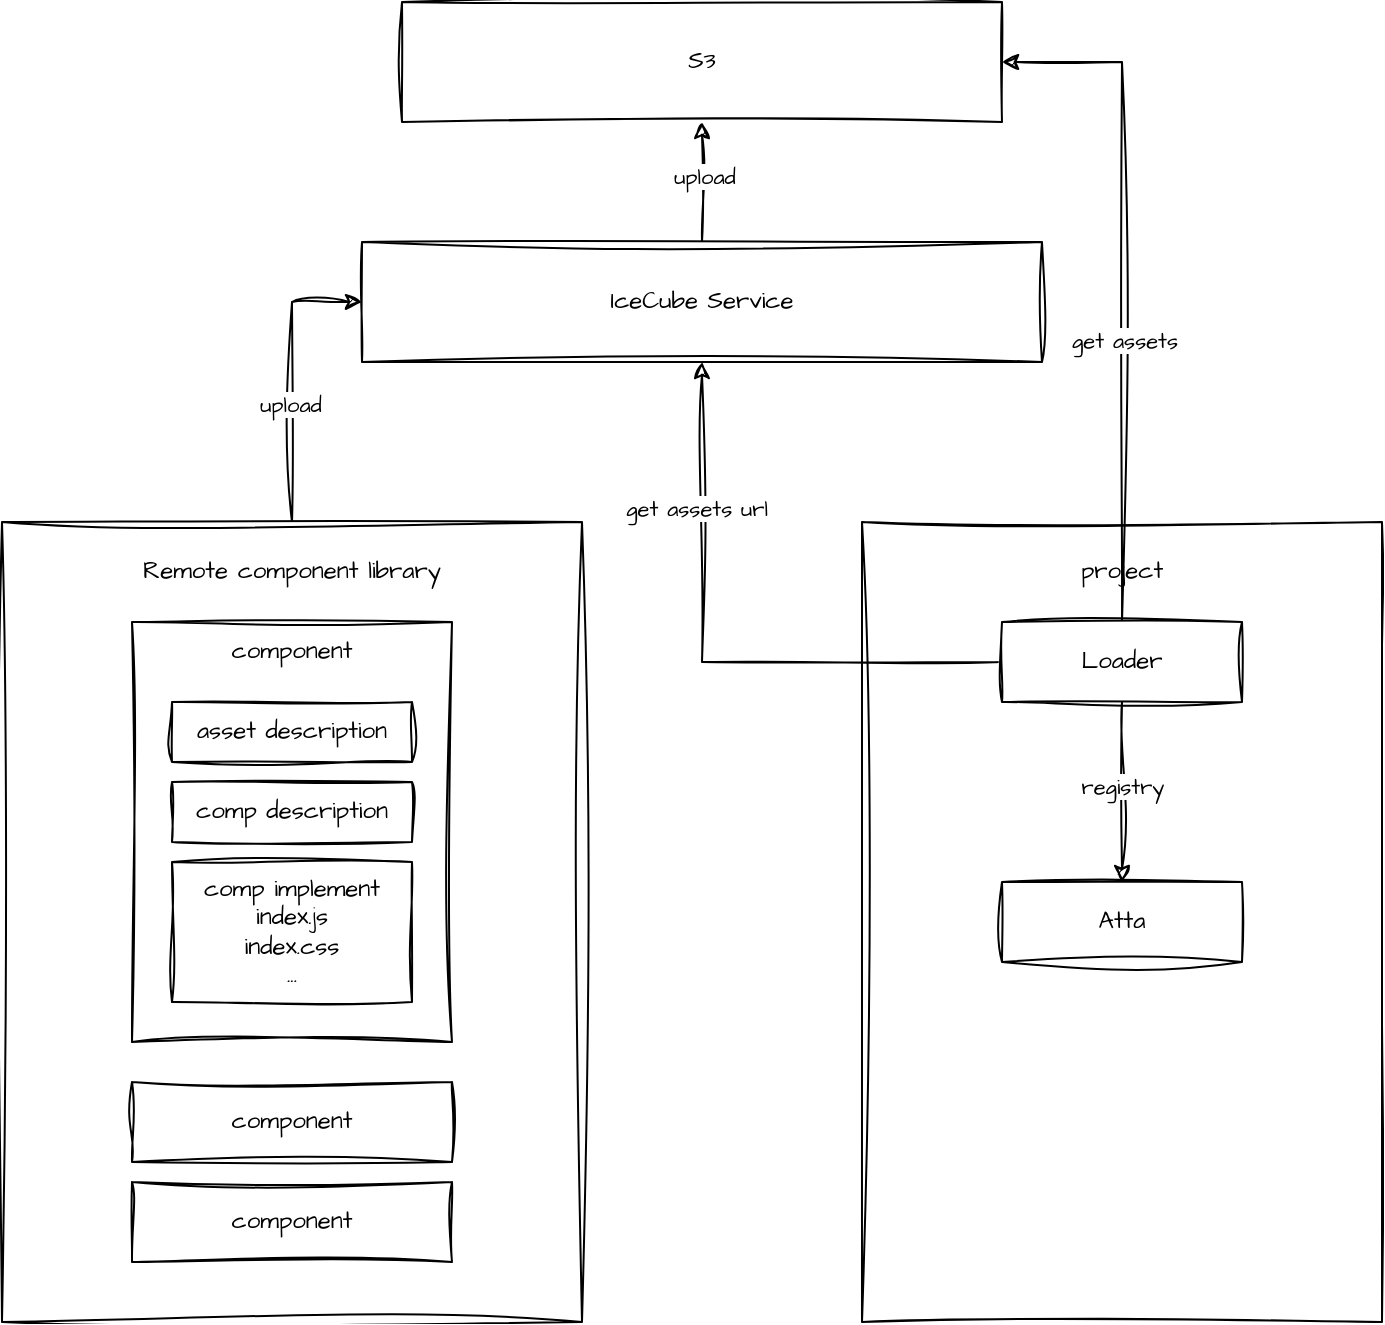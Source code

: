 <mxfile version="24.9.0">
  <diagram name="Page-1" id="J0hdj6ukf3jjAi3azCU3">
    <mxGraphModel dx="1036" dy="1704" grid="1" gridSize="10" guides="1" tooltips="1" connect="1" arrows="1" fold="1" page="1" pageScale="1" pageWidth="850" pageHeight="1100" math="0" shadow="0">
      <root>
        <mxCell id="0" />
        <mxCell id="1" parent="0" />
        <mxCell id="zLMp3TuHjO88EhBGH5qJ-19" style="edgeStyle=orthogonalEdgeStyle;rounded=0;sketch=1;hachureGap=4;jiggle=2;curveFitting=1;orthogonalLoop=1;jettySize=auto;html=1;exitX=0.5;exitY=0;exitDx=0;exitDy=0;entryX=0;entryY=0.5;entryDx=0;entryDy=0;fontFamily=Architects Daughter;fontSource=https%3A%2F%2Ffonts.googleapis.com%2Fcss%3Ffamily%3DArchitects%2BDaughter;" edge="1" parent="1" source="zLMp3TuHjO88EhBGH5qJ-1" target="zLMp3TuHjO88EhBGH5qJ-4">
          <mxGeometry relative="1" as="geometry" />
        </mxCell>
        <mxCell id="zLMp3TuHjO88EhBGH5qJ-20" value="upload" style="edgeLabel;html=1;align=center;verticalAlign=middle;resizable=0;points=[];sketch=1;hachureGap=4;jiggle=2;curveFitting=1;fontFamily=Architects Daughter;fontSource=https%3A%2F%2Ffonts.googleapis.com%2Fcss%3Ffamily%3DArchitects%2BDaughter;" vertex="1" connectable="0" parent="zLMp3TuHjO88EhBGH5qJ-19">
          <mxGeometry x="-0.186" y="1" relative="1" as="geometry">
            <mxPoint as="offset" />
          </mxGeometry>
        </mxCell>
        <mxCell id="zLMp3TuHjO88EhBGH5qJ-1" value="" style="rounded=0;whiteSpace=wrap;html=1;sketch=1;hachureGap=4;jiggle=2;curveFitting=1;fontFamily=Architects Daughter;fontSource=https%3A%2F%2Ffonts.googleapis.com%2Fcss%3Ffamily%3DArchitects%2BDaughter;" vertex="1" parent="1">
          <mxGeometry x="140" y="210" width="290" height="400" as="geometry" />
        </mxCell>
        <mxCell id="zLMp3TuHjO88EhBGH5qJ-2" value="Remote component library" style="text;html=1;align=center;verticalAlign=middle;whiteSpace=wrap;rounded=0;fontFamily=Architects Daughter;fontSource=https%3A%2F%2Ffonts.googleapis.com%2Fcss%3Ffamily%3DArchitects%2BDaughter;" vertex="1" parent="1">
          <mxGeometry x="180" y="220" width="210" height="30" as="geometry" />
        </mxCell>
        <mxCell id="zLMp3TuHjO88EhBGH5qJ-3" value="" style="rounded=0;whiteSpace=wrap;html=1;sketch=1;hachureGap=4;jiggle=2;curveFitting=1;fontFamily=Architects Daughter;fontSource=https%3A%2F%2Ffonts.googleapis.com%2Fcss%3Ffamily%3DArchitects%2BDaughter;" vertex="1" parent="1">
          <mxGeometry x="205" y="260" width="160" height="210" as="geometry" />
        </mxCell>
        <mxCell id="zLMp3TuHjO88EhBGH5qJ-21" style="edgeStyle=orthogonalEdgeStyle;rounded=0;sketch=1;hachureGap=4;jiggle=2;curveFitting=1;orthogonalLoop=1;jettySize=auto;html=1;entryX=0.5;entryY=1;entryDx=0;entryDy=0;fontFamily=Architects Daughter;fontSource=https%3A%2F%2Ffonts.googleapis.com%2Fcss%3Ffamily%3DArchitects%2BDaughter;" edge="1" parent="1" source="zLMp3TuHjO88EhBGH5qJ-4" target="zLMp3TuHjO88EhBGH5qJ-5">
          <mxGeometry relative="1" as="geometry" />
        </mxCell>
        <mxCell id="zLMp3TuHjO88EhBGH5qJ-23" value="upload" style="edgeLabel;html=1;align=center;verticalAlign=middle;resizable=0;points=[];sketch=1;hachureGap=4;jiggle=2;curveFitting=1;fontFamily=Architects Daughter;fontSource=https%3A%2F%2Ffonts.googleapis.com%2Fcss%3Ffamily%3DArchitects%2BDaughter;" vertex="1" connectable="0" parent="zLMp3TuHjO88EhBGH5qJ-21">
          <mxGeometry x="0.113" y="-1" relative="1" as="geometry">
            <mxPoint as="offset" />
          </mxGeometry>
        </mxCell>
        <mxCell id="zLMp3TuHjO88EhBGH5qJ-4" value="IceCube Service" style="rounded=0;whiteSpace=wrap;html=1;sketch=1;hachureGap=4;jiggle=2;curveFitting=1;fontFamily=Architects Daughter;fontSource=https%3A%2F%2Ffonts.googleapis.com%2Fcss%3Ffamily%3DArchitects%2BDaughter;" vertex="1" parent="1">
          <mxGeometry x="320" y="70" width="340" height="60" as="geometry" />
        </mxCell>
        <mxCell id="zLMp3TuHjO88EhBGH5qJ-5" value="S3" style="rounded=0;whiteSpace=wrap;html=1;sketch=1;hachureGap=4;jiggle=2;curveFitting=1;fontFamily=Architects Daughter;fontSource=https%3A%2F%2Ffonts.googleapis.com%2Fcss%3Ffamily%3DArchitects%2BDaughter;" vertex="1" parent="1">
          <mxGeometry x="340" y="-50" width="300" height="60" as="geometry" />
        </mxCell>
        <mxCell id="zLMp3TuHjO88EhBGH5qJ-6" value="" style="rounded=0;whiteSpace=wrap;html=1;sketch=1;hachureGap=4;jiggle=2;curveFitting=1;fontFamily=Architects Daughter;fontSource=https%3A%2F%2Ffonts.googleapis.com%2Fcss%3Ffamily%3DArchitects%2BDaughter;" vertex="1" parent="1">
          <mxGeometry x="570" y="210" width="260" height="400" as="geometry" />
        </mxCell>
        <mxCell id="zLMp3TuHjO88EhBGH5qJ-7" value="project" style="text;html=1;align=center;verticalAlign=middle;whiteSpace=wrap;rounded=0;fontFamily=Architects Daughter;fontSource=https%3A%2F%2Ffonts.googleapis.com%2Fcss%3Ffamily%3DArchitects%2BDaughter;" vertex="1" parent="1">
          <mxGeometry x="670" y="220" width="60" height="30" as="geometry" />
        </mxCell>
        <mxCell id="zLMp3TuHjO88EhBGH5qJ-24" style="edgeStyle=orthogonalEdgeStyle;rounded=0;sketch=1;hachureGap=4;jiggle=2;curveFitting=1;orthogonalLoop=1;jettySize=auto;html=1;fontFamily=Architects Daughter;fontSource=https%3A%2F%2Ffonts.googleapis.com%2Fcss%3Ffamily%3DArchitects%2BDaughter;exitX=0;exitY=0.5;exitDx=0;exitDy=0;" edge="1" parent="1" source="zLMp3TuHjO88EhBGH5qJ-8">
          <mxGeometry relative="1" as="geometry">
            <mxPoint x="490.0" y="130" as="targetPoint" />
            <mxPoint x="620" y="280" as="sourcePoint" />
            <Array as="points">
              <mxPoint x="490" y="280" />
            </Array>
          </mxGeometry>
        </mxCell>
        <mxCell id="zLMp3TuHjO88EhBGH5qJ-30" value="get assets url" style="edgeLabel;html=1;align=center;verticalAlign=middle;resizable=0;points=[];sketch=1;hachureGap=4;jiggle=2;curveFitting=1;fontFamily=Architects Daughter;fontSource=https%3A%2F%2Ffonts.googleapis.com%2Fcss%3Ffamily%3DArchitects%2BDaughter;" vertex="1" connectable="0" parent="zLMp3TuHjO88EhBGH5qJ-24">
          <mxGeometry x="0.514" y="3" relative="1" as="geometry">
            <mxPoint as="offset" />
          </mxGeometry>
        </mxCell>
        <mxCell id="zLMp3TuHjO88EhBGH5qJ-26" value="" style="edgeStyle=orthogonalEdgeStyle;rounded=0;sketch=1;hachureGap=4;jiggle=2;curveFitting=1;orthogonalLoop=1;jettySize=auto;html=1;fontFamily=Architects Daughter;fontSource=https%3A%2F%2Ffonts.googleapis.com%2Fcss%3Ffamily%3DArchitects%2BDaughter;" edge="1" parent="1" source="zLMp3TuHjO88EhBGH5qJ-8" target="zLMp3TuHjO88EhBGH5qJ-25">
          <mxGeometry relative="1" as="geometry" />
        </mxCell>
        <mxCell id="zLMp3TuHjO88EhBGH5qJ-31" value="registry" style="edgeLabel;html=1;align=center;verticalAlign=middle;resizable=0;points=[];sketch=1;hachureGap=4;jiggle=2;curveFitting=1;fontFamily=Architects Daughter;fontSource=https%3A%2F%2Ffonts.googleapis.com%2Fcss%3Ffamily%3DArchitects%2BDaughter;" vertex="1" connectable="0" parent="zLMp3TuHjO88EhBGH5qJ-26">
          <mxGeometry x="-0.071" relative="1" as="geometry">
            <mxPoint as="offset" />
          </mxGeometry>
        </mxCell>
        <mxCell id="zLMp3TuHjO88EhBGH5qJ-28" style="edgeStyle=orthogonalEdgeStyle;rounded=0;sketch=1;hachureGap=4;jiggle=2;curveFitting=1;orthogonalLoop=1;jettySize=auto;html=1;entryX=1;entryY=0.5;entryDx=0;entryDy=0;fontFamily=Architects Daughter;fontSource=https%3A%2F%2Ffonts.googleapis.com%2Fcss%3Ffamily%3DArchitects%2BDaughter;" edge="1" parent="1" source="zLMp3TuHjO88EhBGH5qJ-8" target="zLMp3TuHjO88EhBGH5qJ-5">
          <mxGeometry relative="1" as="geometry" />
        </mxCell>
        <mxCell id="zLMp3TuHjO88EhBGH5qJ-29" value="get assets" style="edgeLabel;html=1;align=center;verticalAlign=middle;resizable=0;points=[];sketch=1;hachureGap=4;jiggle=2;curveFitting=1;fontFamily=Architects Daughter;fontSource=https%3A%2F%2Ffonts.googleapis.com%2Fcss%3Ffamily%3DArchitects%2BDaughter;" vertex="1" connectable="0" parent="zLMp3TuHjO88EhBGH5qJ-28">
          <mxGeometry x="-0.168" y="-1" relative="1" as="geometry">
            <mxPoint as="offset" />
          </mxGeometry>
        </mxCell>
        <mxCell id="zLMp3TuHjO88EhBGH5qJ-8" value="Loader" style="rounded=0;whiteSpace=wrap;html=1;sketch=1;hachureGap=4;jiggle=2;curveFitting=1;fontFamily=Architects Daughter;fontSource=https%3A%2F%2Ffonts.googleapis.com%2Fcss%3Ffamily%3DArchitects%2BDaughter;" vertex="1" parent="1">
          <mxGeometry x="640" y="260" width="120" height="40" as="geometry" />
        </mxCell>
        <mxCell id="zLMp3TuHjO88EhBGH5qJ-10" value="component" style="text;html=1;align=center;verticalAlign=middle;whiteSpace=wrap;rounded=0;fontFamily=Architects Daughter;fontSource=https%3A%2F%2Ffonts.googleapis.com%2Fcss%3Ffamily%3DArchitects%2BDaughter;" vertex="1" parent="1">
          <mxGeometry x="255" y="260" width="60" height="30" as="geometry" />
        </mxCell>
        <mxCell id="zLMp3TuHjO88EhBGH5qJ-11" value="asset description" style="rounded=0;whiteSpace=wrap;html=1;sketch=1;hachureGap=4;jiggle=2;curveFitting=1;fontFamily=Architects Daughter;fontSource=https%3A%2F%2Ffonts.googleapis.com%2Fcss%3Ffamily%3DArchitects%2BDaughter;" vertex="1" parent="1">
          <mxGeometry x="225" y="300" width="120" height="30" as="geometry" />
        </mxCell>
        <mxCell id="zLMp3TuHjO88EhBGH5qJ-12" value="comp description" style="rounded=0;whiteSpace=wrap;html=1;sketch=1;hachureGap=4;jiggle=2;curveFitting=1;fontFamily=Architects Daughter;fontSource=https%3A%2F%2Ffonts.googleapis.com%2Fcss%3Ffamily%3DArchitects%2BDaughter;" vertex="1" parent="1">
          <mxGeometry x="225" y="340" width="120" height="30" as="geometry" />
        </mxCell>
        <mxCell id="zLMp3TuHjO88EhBGH5qJ-13" value="comp implement&lt;div&gt;index.js&lt;/div&gt;&lt;div&gt;index.css&lt;/div&gt;&lt;div&gt;...&lt;/div&gt;" style="rounded=0;whiteSpace=wrap;html=1;sketch=1;hachureGap=4;jiggle=2;curveFitting=1;fontFamily=Architects Daughter;fontSource=https%3A%2F%2Ffonts.googleapis.com%2Fcss%3Ffamily%3DArchitects%2BDaughter;" vertex="1" parent="1">
          <mxGeometry x="225" y="380" width="120" height="70" as="geometry" />
        </mxCell>
        <mxCell id="zLMp3TuHjO88EhBGH5qJ-17" value="component" style="rounded=0;whiteSpace=wrap;html=1;sketch=1;hachureGap=4;jiggle=2;curveFitting=1;fontFamily=Architects Daughter;fontSource=https%3A%2F%2Ffonts.googleapis.com%2Fcss%3Ffamily%3DArchitects%2BDaughter;" vertex="1" parent="1">
          <mxGeometry x="205" y="490" width="160" height="40" as="geometry" />
        </mxCell>
        <mxCell id="zLMp3TuHjO88EhBGH5qJ-18" value="component" style="rounded=0;whiteSpace=wrap;html=1;sketch=1;hachureGap=4;jiggle=2;curveFitting=1;fontFamily=Architects Daughter;fontSource=https%3A%2F%2Ffonts.googleapis.com%2Fcss%3Ffamily%3DArchitects%2BDaughter;" vertex="1" parent="1">
          <mxGeometry x="205" y="540" width="160" height="40" as="geometry" />
        </mxCell>
        <mxCell id="zLMp3TuHjO88EhBGH5qJ-25" value="Atta" style="rounded=0;whiteSpace=wrap;html=1;sketch=1;hachureGap=4;jiggle=2;curveFitting=1;fontFamily=Architects Daughter;fontSource=https%3A%2F%2Ffonts.googleapis.com%2Fcss%3Ffamily%3DArchitects%2BDaughter;" vertex="1" parent="1">
          <mxGeometry x="640" y="390" width="120" height="40" as="geometry" />
        </mxCell>
      </root>
    </mxGraphModel>
  </diagram>
</mxfile>
